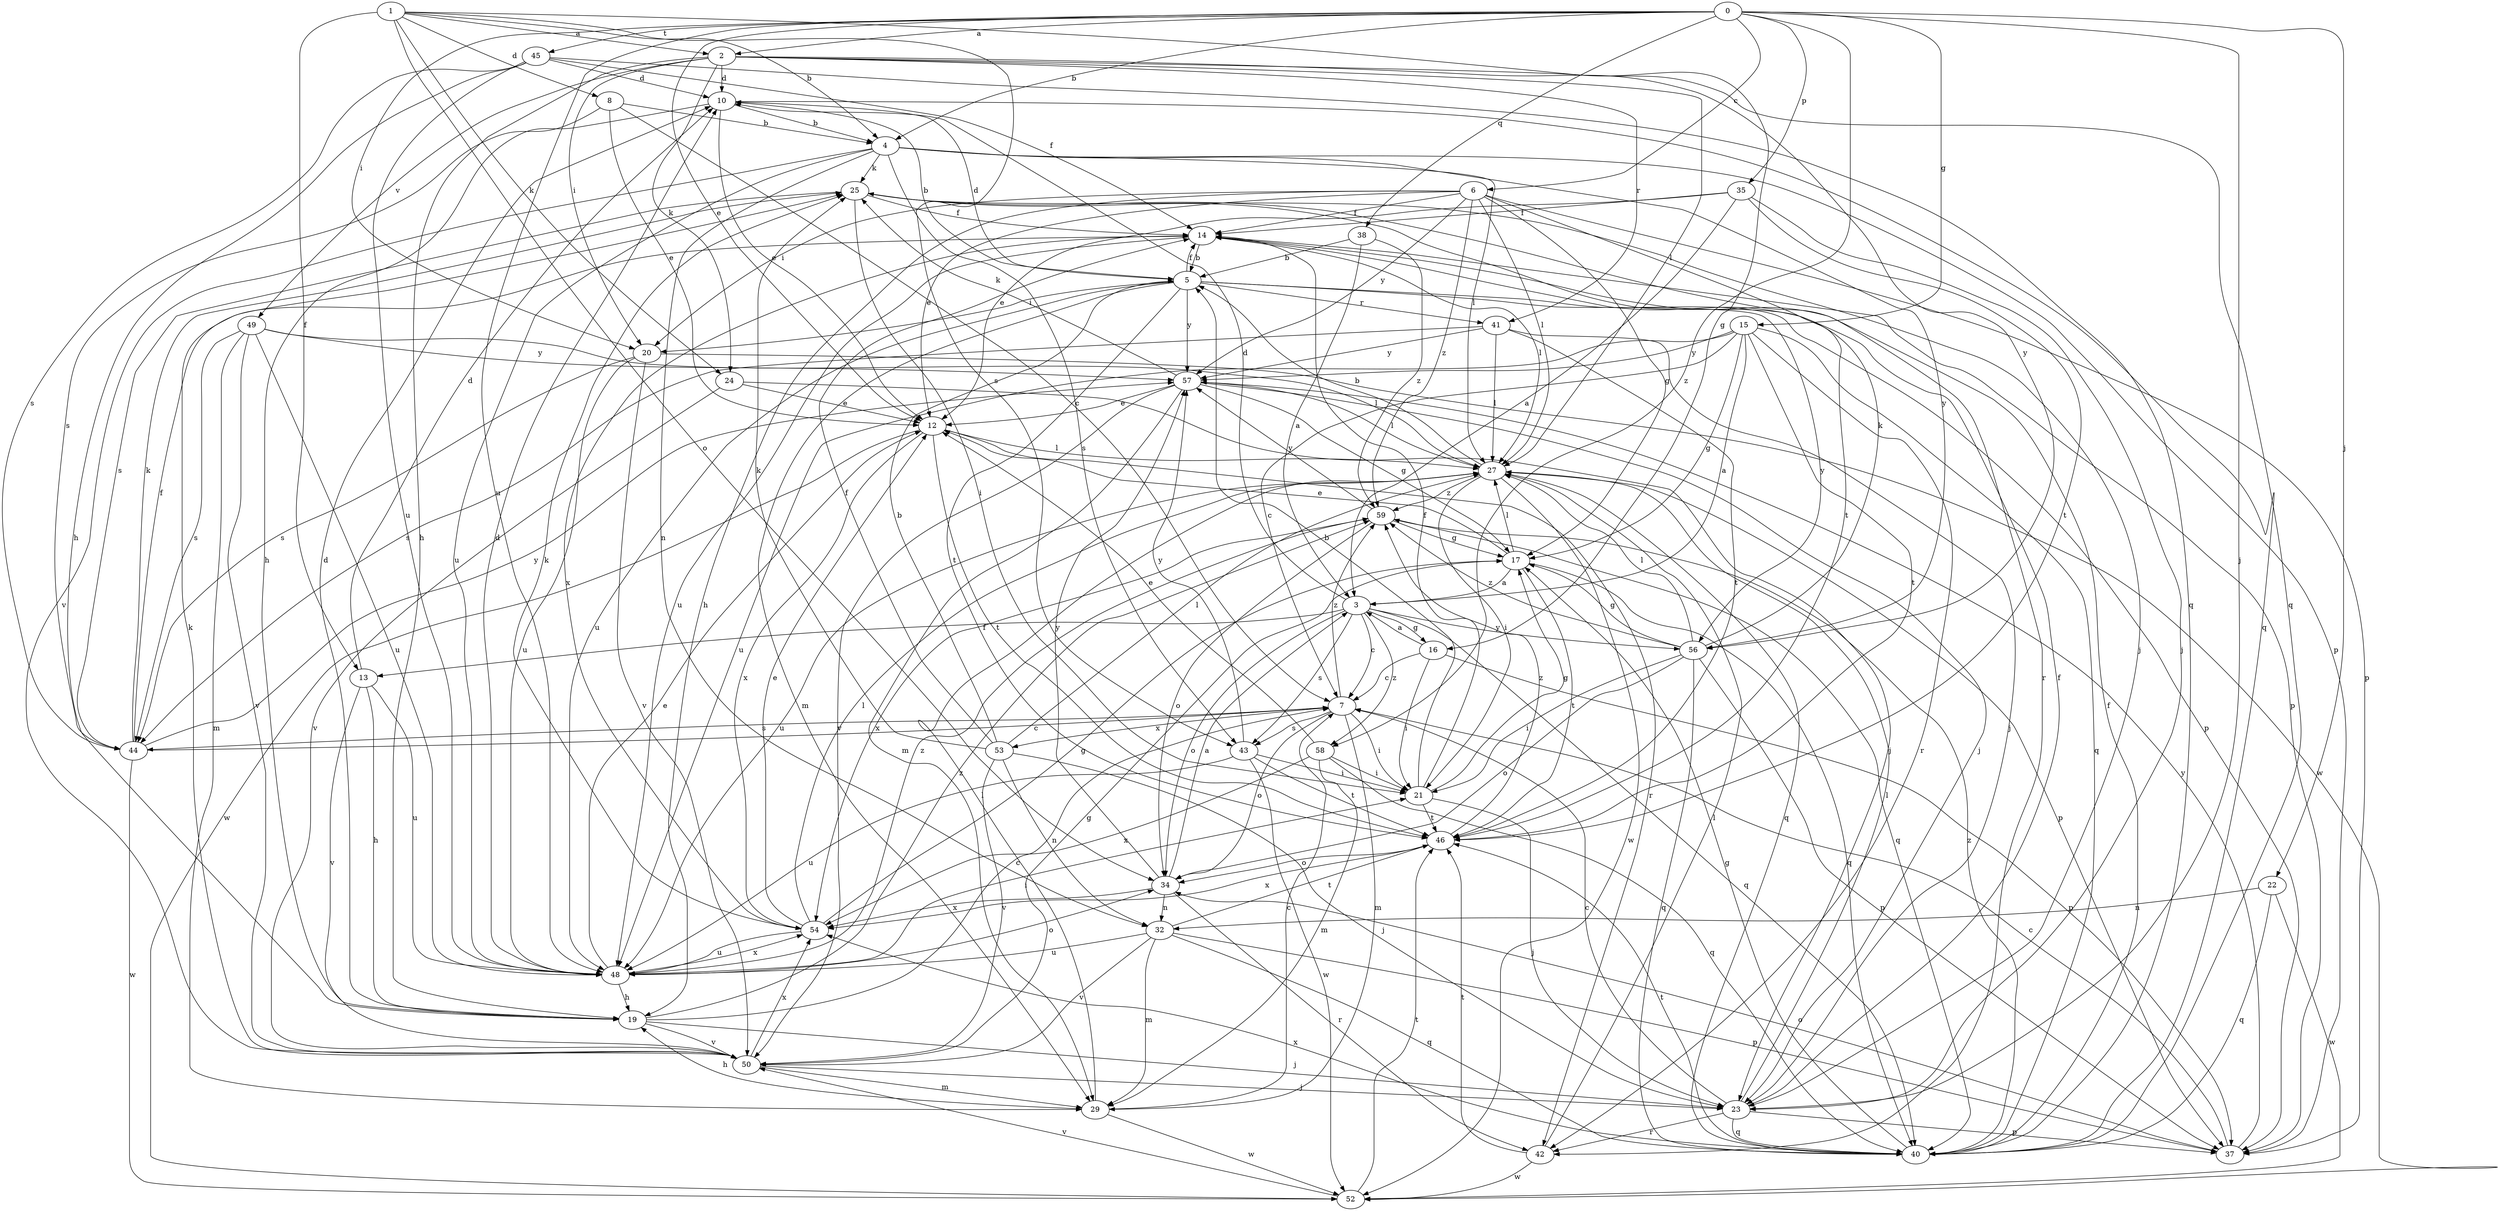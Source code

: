 strict digraph  {
0;
1;
2;
3;
4;
5;
6;
7;
8;
10;
12;
13;
14;
15;
16;
17;
19;
20;
21;
22;
23;
24;
25;
27;
29;
32;
34;
35;
37;
38;
40;
41;
42;
43;
44;
45;
46;
48;
49;
50;
52;
53;
54;
56;
57;
58;
59;
0 -> 2  [label=a];
0 -> 4  [label=b];
0 -> 6  [label=c];
0 -> 12  [label=e];
0 -> 15  [label=g];
0 -> 20  [label=i];
0 -> 22  [label=j];
0 -> 23  [label=j];
0 -> 35  [label=p];
0 -> 38  [label=q];
0 -> 45  [label=t];
0 -> 48  [label=u];
0 -> 58  [label=z];
1 -> 2  [label=a];
1 -> 4  [label=b];
1 -> 8  [label=d];
1 -> 13  [label=f];
1 -> 16  [label=g];
1 -> 24  [label=k];
1 -> 34  [label=o];
1 -> 43  [label=s];
2 -> 10  [label=d];
2 -> 19  [label=h];
2 -> 20  [label=i];
2 -> 24  [label=k];
2 -> 27  [label=l];
2 -> 40  [label=q];
2 -> 41  [label=r];
2 -> 49  [label=v];
2 -> 56  [label=y];
3 -> 7  [label=c];
3 -> 10  [label=d];
3 -> 13  [label=f];
3 -> 16  [label=g];
3 -> 34  [label=o];
3 -> 40  [label=q];
3 -> 43  [label=s];
3 -> 56  [label=y];
3 -> 58  [label=z];
4 -> 25  [label=k];
4 -> 27  [label=l];
4 -> 32  [label=n];
4 -> 37  [label=p];
4 -> 43  [label=s];
4 -> 48  [label=u];
4 -> 50  [label=v];
4 -> 56  [label=y];
5 -> 10  [label=d];
5 -> 14  [label=f];
5 -> 20  [label=i];
5 -> 29  [label=m];
5 -> 37  [label=p];
5 -> 41  [label=r];
5 -> 46  [label=t];
5 -> 48  [label=u];
5 -> 56  [label=y];
5 -> 57  [label=y];
6 -> 12  [label=e];
6 -> 14  [label=f];
6 -> 17  [label=g];
6 -> 19  [label=h];
6 -> 20  [label=i];
6 -> 27  [label=l];
6 -> 37  [label=p];
6 -> 46  [label=t];
6 -> 57  [label=y];
6 -> 59  [label=z];
7 -> 21  [label=i];
7 -> 29  [label=m];
7 -> 34  [label=o];
7 -> 43  [label=s];
7 -> 44  [label=s];
7 -> 53  [label=x];
7 -> 59  [label=z];
8 -> 4  [label=b];
8 -> 7  [label=c];
8 -> 12  [label=e];
8 -> 44  [label=s];
10 -> 4  [label=b];
10 -> 5  [label=b];
10 -> 12  [label=e];
10 -> 19  [label=h];
10 -> 40  [label=q];
12 -> 27  [label=l];
12 -> 42  [label=r];
12 -> 46  [label=t];
12 -> 52  [label=w];
12 -> 54  [label=x];
13 -> 10  [label=d];
13 -> 19  [label=h];
13 -> 48  [label=u];
13 -> 50  [label=v];
14 -> 5  [label=b];
14 -> 27  [label=l];
14 -> 37  [label=p];
14 -> 48  [label=u];
14 -> 54  [label=x];
15 -> 3  [label=a];
15 -> 7  [label=c];
15 -> 17  [label=g];
15 -> 40  [label=q];
15 -> 42  [label=r];
15 -> 46  [label=t];
15 -> 48  [label=u];
15 -> 57  [label=y];
16 -> 3  [label=a];
16 -> 7  [label=c];
16 -> 21  [label=i];
16 -> 37  [label=p];
17 -> 3  [label=a];
17 -> 12  [label=e];
17 -> 27  [label=l];
17 -> 40  [label=q];
17 -> 46  [label=t];
19 -> 7  [label=c];
19 -> 10  [label=d];
19 -> 23  [label=j];
19 -> 50  [label=v];
19 -> 59  [label=z];
20 -> 44  [label=s];
20 -> 48  [label=u];
20 -> 50  [label=v];
20 -> 52  [label=w];
21 -> 5  [label=b];
21 -> 14  [label=f];
21 -> 17  [label=g];
21 -> 23  [label=j];
21 -> 46  [label=t];
22 -> 32  [label=n];
22 -> 40  [label=q];
22 -> 52  [label=w];
23 -> 7  [label=c];
23 -> 14  [label=f];
23 -> 27  [label=l];
23 -> 37  [label=p];
23 -> 40  [label=q];
23 -> 42  [label=r];
24 -> 12  [label=e];
24 -> 23  [label=j];
24 -> 50  [label=v];
25 -> 14  [label=f];
25 -> 21  [label=i];
25 -> 23  [label=j];
25 -> 42  [label=r];
25 -> 44  [label=s];
27 -> 5  [label=b];
27 -> 21  [label=i];
27 -> 37  [label=p];
27 -> 40  [label=q];
27 -> 48  [label=u];
27 -> 52  [label=w];
27 -> 59  [label=z];
29 -> 7  [label=c];
29 -> 19  [label=h];
29 -> 27  [label=l];
29 -> 52  [label=w];
32 -> 29  [label=m];
32 -> 37  [label=p];
32 -> 40  [label=q];
32 -> 46  [label=t];
32 -> 48  [label=u];
32 -> 50  [label=v];
34 -> 3  [label=a];
34 -> 32  [label=n];
34 -> 42  [label=r];
34 -> 54  [label=x];
34 -> 57  [label=y];
35 -> 3  [label=a];
35 -> 12  [label=e];
35 -> 14  [label=f];
35 -> 23  [label=j];
35 -> 46  [label=t];
37 -> 7  [label=c];
37 -> 34  [label=o];
37 -> 57  [label=y];
38 -> 3  [label=a];
38 -> 5  [label=b];
38 -> 59  [label=z];
40 -> 14  [label=f];
40 -> 17  [label=g];
40 -> 46  [label=t];
40 -> 54  [label=x];
40 -> 59  [label=z];
41 -> 23  [label=j];
41 -> 27  [label=l];
41 -> 44  [label=s];
41 -> 46  [label=t];
41 -> 57  [label=y];
42 -> 27  [label=l];
42 -> 46  [label=t];
42 -> 52  [label=w];
43 -> 21  [label=i];
43 -> 46  [label=t];
43 -> 48  [label=u];
43 -> 52  [label=w];
43 -> 57  [label=y];
44 -> 7  [label=c];
44 -> 14  [label=f];
44 -> 25  [label=k];
44 -> 52  [label=w];
44 -> 57  [label=y];
45 -> 10  [label=d];
45 -> 14  [label=f];
45 -> 19  [label=h];
45 -> 40  [label=q];
45 -> 44  [label=s];
45 -> 48  [label=u];
46 -> 34  [label=o];
46 -> 54  [label=x];
46 -> 59  [label=z];
48 -> 10  [label=d];
48 -> 12  [label=e];
48 -> 19  [label=h];
48 -> 21  [label=i];
48 -> 34  [label=o];
48 -> 54  [label=x];
48 -> 59  [label=z];
49 -> 27  [label=l];
49 -> 29  [label=m];
49 -> 44  [label=s];
49 -> 48  [label=u];
49 -> 50  [label=v];
49 -> 57  [label=y];
50 -> 17  [label=g];
50 -> 23  [label=j];
50 -> 25  [label=k];
50 -> 29  [label=m];
50 -> 54  [label=x];
52 -> 46  [label=t];
52 -> 50  [label=v];
53 -> 5  [label=b];
53 -> 14  [label=f];
53 -> 23  [label=j];
53 -> 25  [label=k];
53 -> 27  [label=l];
53 -> 32  [label=n];
53 -> 50  [label=v];
54 -> 12  [label=e];
54 -> 17  [label=g];
54 -> 25  [label=k];
54 -> 27  [label=l];
54 -> 48  [label=u];
56 -> 17  [label=g];
56 -> 21  [label=i];
56 -> 25  [label=k];
56 -> 27  [label=l];
56 -> 34  [label=o];
56 -> 37  [label=p];
56 -> 40  [label=q];
56 -> 59  [label=z];
57 -> 12  [label=e];
57 -> 17  [label=g];
57 -> 23  [label=j];
57 -> 25  [label=k];
57 -> 27  [label=l];
57 -> 29  [label=m];
57 -> 50  [label=v];
58 -> 12  [label=e];
58 -> 21  [label=i];
58 -> 29  [label=m];
58 -> 40  [label=q];
58 -> 54  [label=x];
59 -> 17  [label=g];
59 -> 34  [label=o];
59 -> 40  [label=q];
59 -> 54  [label=x];
59 -> 57  [label=y];
}
